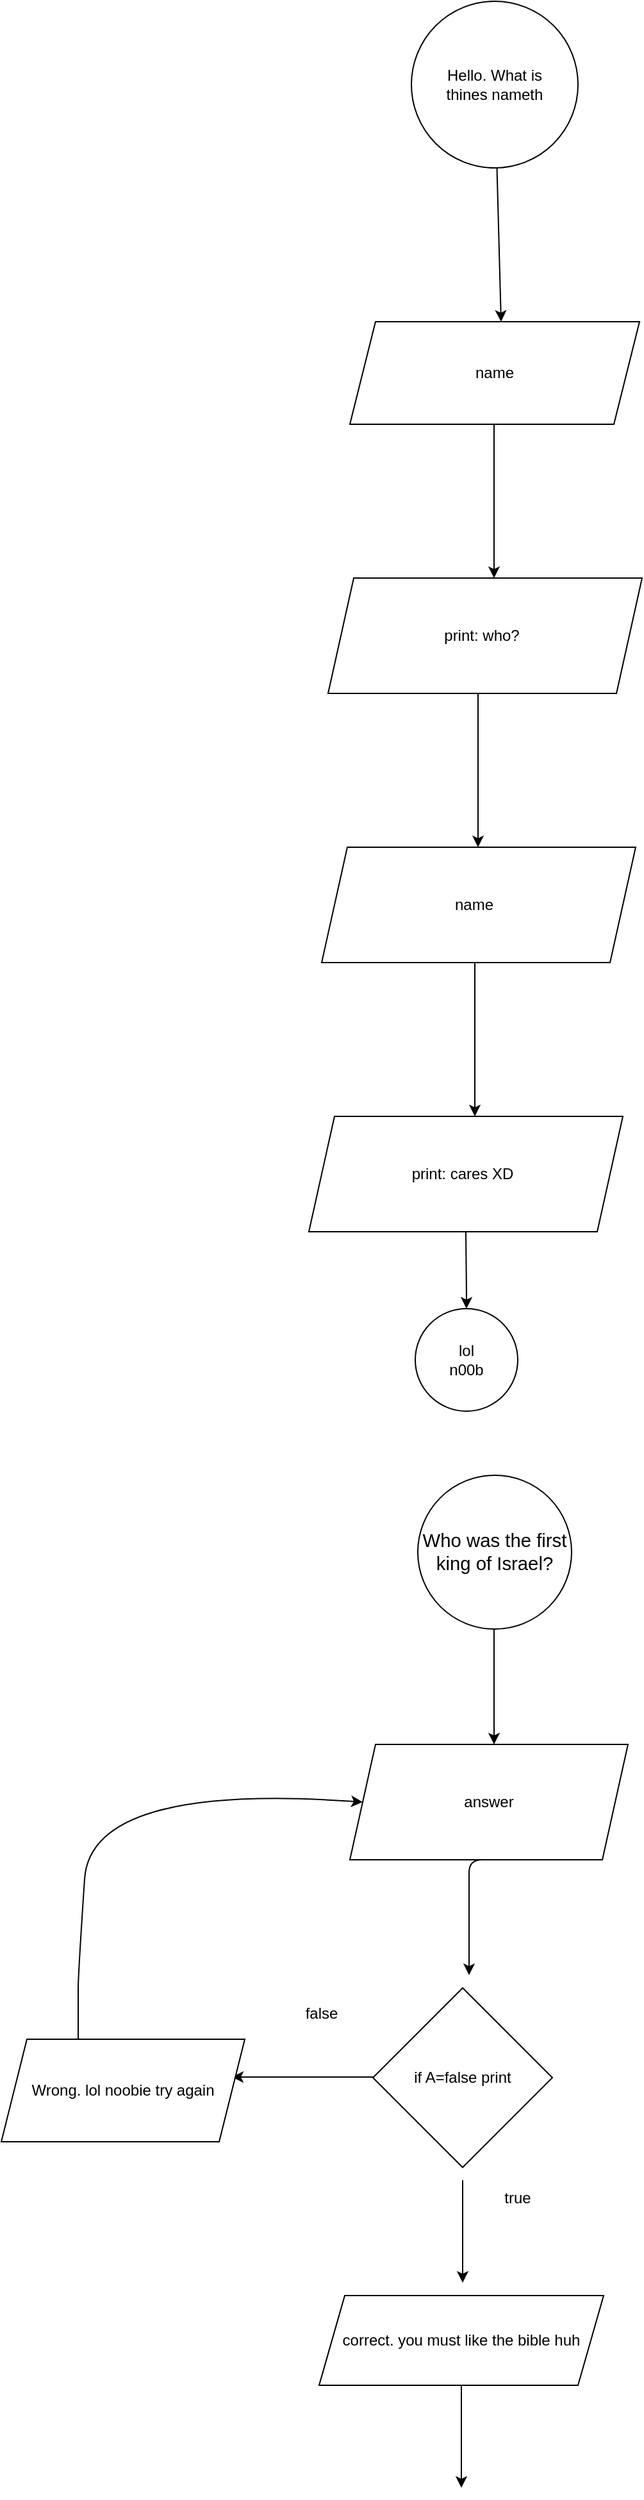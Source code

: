 <mxfile version="15.2.5" type="github">
  <diagram id="C5RBs43oDa-KdzZeNtuy" name="Page-1">
    <mxGraphModel dx="868" dy="488" grid="1" gridSize="10" guides="1" tooltips="1" connect="1" arrows="1" fold="1" page="1" pageScale="1" pageWidth="827" pageHeight="1169" math="0" shadow="0">
      <root>
        <mxCell id="WIyWlLk6GJQsqaUBKTNV-0" />
        <mxCell id="WIyWlLk6GJQsqaUBKTNV-1" parent="WIyWlLk6GJQsqaUBKTNV-0" />
        <mxCell id="lE3NF_PI5cldTT7ZDD_Q-0" value="" style="ellipse;whiteSpace=wrap;html=1;aspect=fixed;" parent="WIyWlLk6GJQsqaUBKTNV-1" vertex="1">
          <mxGeometry x="390" y="40" width="130" height="130" as="geometry" />
        </mxCell>
        <mxCell id="lE3NF_PI5cldTT7ZDD_Q-1" value="Hello. What is thines nameth" style="text;html=1;strokeColor=none;fillColor=none;align=center;verticalAlign=middle;whiteSpace=wrap;rounded=0;" parent="WIyWlLk6GJQsqaUBKTNV-1" vertex="1">
          <mxGeometry x="410" y="70" width="90" height="70" as="geometry" />
        </mxCell>
        <mxCell id="lE3NF_PI5cldTT7ZDD_Q-3" value="" style="endArrow=classic;html=1;" parent="WIyWlLk6GJQsqaUBKTNV-1" source="lE3NF_PI5cldTT7ZDD_Q-0" edge="1">
          <mxGeometry width="50" height="50" relative="1" as="geometry">
            <mxPoint x="460" y="170" as="sourcePoint" />
            <mxPoint x="460" y="290" as="targetPoint" />
          </mxGeometry>
        </mxCell>
        <mxCell id="E8_IAmrXLLCKTcGeQSGa-0" value="name" style="shape=parallelogram;perimeter=parallelogramPerimeter;whiteSpace=wrap;html=1;fixedSize=1;" vertex="1" parent="WIyWlLk6GJQsqaUBKTNV-1">
          <mxGeometry x="342" y="290" width="226" height="80" as="geometry" />
        </mxCell>
        <mxCell id="E8_IAmrXLLCKTcGeQSGa-2" value="" style="endArrow=classic;html=1;" edge="1" parent="WIyWlLk6GJQsqaUBKTNV-1">
          <mxGeometry width="50" height="50" relative="1" as="geometry">
            <mxPoint x="454.5" y="370" as="sourcePoint" />
            <mxPoint x="454.5" y="490" as="targetPoint" />
          </mxGeometry>
        </mxCell>
        <mxCell id="E8_IAmrXLLCKTcGeQSGa-3" value="" style="shape=parallelogram;perimeter=parallelogramPerimeter;whiteSpace=wrap;html=1;fixedSize=1;" vertex="1" parent="WIyWlLk6GJQsqaUBKTNV-1">
          <mxGeometry x="325" y="490" width="245" height="90" as="geometry" />
        </mxCell>
        <mxCell id="E8_IAmrXLLCKTcGeQSGa-4" value="print: who?" style="text;html=1;strokeColor=none;fillColor=none;align=center;verticalAlign=middle;whiteSpace=wrap;rounded=0;" vertex="1" parent="WIyWlLk6GJQsqaUBKTNV-1">
          <mxGeometry x="350" y="500" width="190" height="70" as="geometry" />
        </mxCell>
        <mxCell id="E8_IAmrXLLCKTcGeQSGa-5" value="" style="shape=parallelogram;perimeter=parallelogramPerimeter;whiteSpace=wrap;html=1;fixedSize=1;" vertex="1" parent="WIyWlLk6GJQsqaUBKTNV-1">
          <mxGeometry x="320" y="700" width="245" height="90" as="geometry" />
        </mxCell>
        <mxCell id="E8_IAmrXLLCKTcGeQSGa-6" value="name" style="text;html=1;strokeColor=none;fillColor=none;align=center;verticalAlign=middle;whiteSpace=wrap;rounded=0;" vertex="1" parent="WIyWlLk6GJQsqaUBKTNV-1">
          <mxGeometry x="340" y="710" width="198" height="70" as="geometry" />
        </mxCell>
        <mxCell id="E8_IAmrXLLCKTcGeQSGa-7" value="" style="endArrow=classic;html=1;" edge="1" parent="WIyWlLk6GJQsqaUBKTNV-1">
          <mxGeometry width="50" height="50" relative="1" as="geometry">
            <mxPoint x="442" y="580" as="sourcePoint" />
            <mxPoint x="442" y="700" as="targetPoint" />
          </mxGeometry>
        </mxCell>
        <mxCell id="E8_IAmrXLLCKTcGeQSGa-8" value="" style="endArrow=classic;html=1;" edge="1" parent="WIyWlLk6GJQsqaUBKTNV-1">
          <mxGeometry width="50" height="50" relative="1" as="geometry">
            <mxPoint x="439.5" y="790" as="sourcePoint" />
            <mxPoint x="439.5" y="910" as="targetPoint" />
          </mxGeometry>
        </mxCell>
        <mxCell id="E8_IAmrXLLCKTcGeQSGa-9" value="" style="shape=parallelogram;perimeter=parallelogramPerimeter;whiteSpace=wrap;html=1;fixedSize=1;" vertex="1" parent="WIyWlLk6GJQsqaUBKTNV-1">
          <mxGeometry x="310" y="910" width="245" height="90" as="geometry" />
        </mxCell>
        <mxCell id="E8_IAmrXLLCKTcGeQSGa-10" value="print: cares XD" style="text;html=1;strokeColor=none;fillColor=none;align=center;verticalAlign=middle;whiteSpace=wrap;rounded=0;" vertex="1" parent="WIyWlLk6GJQsqaUBKTNV-1">
          <mxGeometry x="335" y="920" width="190" height="70" as="geometry" />
        </mxCell>
        <mxCell id="E8_IAmrXLLCKTcGeQSGa-11" value="" style="ellipse;whiteSpace=wrap;html=1;aspect=fixed;" vertex="1" parent="WIyWlLk6GJQsqaUBKTNV-1">
          <mxGeometry x="393" y="1060" width="80" height="80" as="geometry" />
        </mxCell>
        <mxCell id="E8_IAmrXLLCKTcGeQSGa-12" value="" style="endArrow=classic;html=1;" edge="1" parent="WIyWlLk6GJQsqaUBKTNV-1">
          <mxGeometry width="50" height="50" relative="1" as="geometry">
            <mxPoint x="432.5" y="1000" as="sourcePoint" />
            <mxPoint x="433" y="1060" as="targetPoint" />
            <Array as="points">
              <mxPoint x="433" y="1050" />
            </Array>
          </mxGeometry>
        </mxCell>
        <mxCell id="E8_IAmrXLLCKTcGeQSGa-13" value="lol n00b" style="text;html=1;strokeColor=none;fillColor=none;align=center;verticalAlign=middle;whiteSpace=wrap;rounded=0;" vertex="1" parent="WIyWlLk6GJQsqaUBKTNV-1">
          <mxGeometry x="413" y="1090" width="40" height="20" as="geometry" />
        </mxCell>
        <mxCell id="E8_IAmrXLLCKTcGeQSGa-14" value="&lt;span class=&quot;NormalTextRun SCXW222344965 BCX0&quot; style=&quot;margin: 0px ; padding: 0px ; font-family: &amp;#34;calibri&amp;#34; , &amp;#34;calibri_embeddedfont&amp;#34; , &amp;#34;calibri_msfontservice&amp;#34; , sans-serif ; font-size: 14.667px ; text-align: left ; background-color: rgb(255 , 255 , 255)&quot;&gt;Who was the first king of&amp;nbsp;&lt;/span&gt;&lt;span class=&quot;NormalTextRun SpellingErrorV2 SCXW222344965 BCX0&quot; style=&quot;margin: 0px ; padding: 0px ; background-repeat: repeat-x ; background-position: left bottom ; border-bottom: 1px solid transparent ; font-family: &amp;#34;calibri&amp;#34; , &amp;#34;calibri_embeddedfont&amp;#34; , &amp;#34;calibri_msfontservice&amp;#34; , sans-serif ; font-size: 14.667px ; text-align: left ; background-color: rgb(255 , 255 , 255)&quot;&gt;Israel&lt;/span&gt;&lt;span class=&quot;NormalTextRun SCXW222344965 BCX0&quot; style=&quot;margin: 0px ; padding: 0px ; font-family: &amp;#34;calibri&amp;#34; , &amp;#34;calibri_embeddedfont&amp;#34; , &amp;#34;calibri_msfontservice&amp;#34; , sans-serif ; font-size: 14.667px ; text-align: left ; background-color: rgb(255 , 255 , 255)&quot;&gt;?&lt;/span&gt;" style="ellipse;whiteSpace=wrap;html=1;aspect=fixed;" vertex="1" parent="WIyWlLk6GJQsqaUBKTNV-1">
          <mxGeometry x="395" y="1190" width="120" height="120" as="geometry" />
        </mxCell>
        <mxCell id="E8_IAmrXLLCKTcGeQSGa-15" value="" style="endArrow=classic;html=1;" edge="1" parent="WIyWlLk6GJQsqaUBKTNV-1">
          <mxGeometry width="50" height="50" relative="1" as="geometry">
            <mxPoint x="454.5" y="1310" as="sourcePoint" />
            <mxPoint x="454.5" y="1400" as="targetPoint" />
            <Array as="points">
              <mxPoint x="454.5" y="1350" />
            </Array>
          </mxGeometry>
        </mxCell>
        <mxCell id="E8_IAmrXLLCKTcGeQSGa-16" value="answer" style="shape=parallelogram;perimeter=parallelogramPerimeter;whiteSpace=wrap;html=1;fixedSize=1;" vertex="1" parent="WIyWlLk6GJQsqaUBKTNV-1">
          <mxGeometry x="342" y="1400" width="217" height="90" as="geometry" />
        </mxCell>
        <mxCell id="E8_IAmrXLLCKTcGeQSGa-17" value="" style="endArrow=classic;html=1;" edge="1" parent="WIyWlLk6GJQsqaUBKTNV-1">
          <mxGeometry width="50" height="50" relative="1" as="geometry">
            <mxPoint x="360" y="1659.5" as="sourcePoint" />
            <mxPoint x="250" y="1659.5" as="targetPoint" />
          </mxGeometry>
        </mxCell>
        <mxCell id="E8_IAmrXLLCKTcGeQSGa-18" value="" style="endArrow=classic;html=1;" edge="1" parent="WIyWlLk6GJQsqaUBKTNV-1">
          <mxGeometry width="50" height="50" relative="1" as="geometry">
            <mxPoint x="480" y="1490" as="sourcePoint" />
            <mxPoint x="435" y="1580" as="targetPoint" />
            <Array as="points">
              <mxPoint x="435" y="1490" />
            </Array>
          </mxGeometry>
        </mxCell>
        <mxCell id="E8_IAmrXLLCKTcGeQSGa-19" value="if A=false print" style="rhombus;whiteSpace=wrap;html=1;" vertex="1" parent="WIyWlLk6GJQsqaUBKTNV-1">
          <mxGeometry x="360" y="1590" width="140" height="140" as="geometry" />
        </mxCell>
        <mxCell id="E8_IAmrXLLCKTcGeQSGa-20" value="" style="endArrow=classic;html=1;" edge="1" parent="WIyWlLk6GJQsqaUBKTNV-1">
          <mxGeometry width="50" height="50" relative="1" as="geometry">
            <mxPoint x="430" y="1740" as="sourcePoint" />
            <mxPoint x="430" y="1820" as="targetPoint" />
          </mxGeometry>
        </mxCell>
        <mxCell id="E8_IAmrXLLCKTcGeQSGa-21" value="true" style="text;html=1;strokeColor=none;fillColor=none;align=center;verticalAlign=middle;whiteSpace=wrap;rounded=0;" vertex="1" parent="WIyWlLk6GJQsqaUBKTNV-1">
          <mxGeometry x="453" y="1744" width="40" height="20" as="geometry" />
        </mxCell>
        <mxCell id="E8_IAmrXLLCKTcGeQSGa-22" value="false" style="text;html=1;strokeColor=none;fillColor=none;align=center;verticalAlign=middle;whiteSpace=wrap;rounded=0;" vertex="1" parent="WIyWlLk6GJQsqaUBKTNV-1">
          <mxGeometry x="300" y="1600" width="40" height="20" as="geometry" />
        </mxCell>
        <mxCell id="E8_IAmrXLLCKTcGeQSGa-23" value="correct. you must like the bible huh" style="shape=parallelogram;perimeter=parallelogramPerimeter;whiteSpace=wrap;html=1;fixedSize=1;" vertex="1" parent="WIyWlLk6GJQsqaUBKTNV-1">
          <mxGeometry x="318" y="1830" width="222" height="70" as="geometry" />
        </mxCell>
        <mxCell id="E8_IAmrXLLCKTcGeQSGa-24" value="Wrong. lol noobie try again" style="shape=parallelogram;perimeter=parallelogramPerimeter;whiteSpace=wrap;html=1;fixedSize=1;" vertex="1" parent="WIyWlLk6GJQsqaUBKTNV-1">
          <mxGeometry x="70" y="1630" width="190" height="80" as="geometry" />
        </mxCell>
        <mxCell id="E8_IAmrXLLCKTcGeQSGa-25" value="" style="curved=1;endArrow=classic;html=1;entryX=0;entryY=0.5;entryDx=0;entryDy=0;" edge="1" parent="WIyWlLk6GJQsqaUBKTNV-1" target="E8_IAmrXLLCKTcGeQSGa-16">
          <mxGeometry width="50" height="50" relative="1" as="geometry">
            <mxPoint x="130" y="1630" as="sourcePoint" />
            <mxPoint x="180" y="1580" as="targetPoint" />
            <Array as="points">
              <mxPoint x="130" y="1610" />
              <mxPoint x="130" y="1600" />
              <mxPoint x="130" y="1580" />
              <mxPoint x="140" y="1430" />
            </Array>
          </mxGeometry>
        </mxCell>
        <mxCell id="E8_IAmrXLLCKTcGeQSGa-26" value="" style="endArrow=classic;html=1;exitX=0.5;exitY=1;exitDx=0;exitDy=0;" edge="1" parent="WIyWlLk6GJQsqaUBKTNV-1" source="E8_IAmrXLLCKTcGeQSGa-23">
          <mxGeometry width="50" height="50" relative="1" as="geometry">
            <mxPoint x="400" y="1950" as="sourcePoint" />
            <mxPoint x="429" y="1980" as="targetPoint" />
            <Array as="points">
              <mxPoint x="429" y="1940" />
            </Array>
          </mxGeometry>
        </mxCell>
      </root>
    </mxGraphModel>
  </diagram>
</mxfile>
